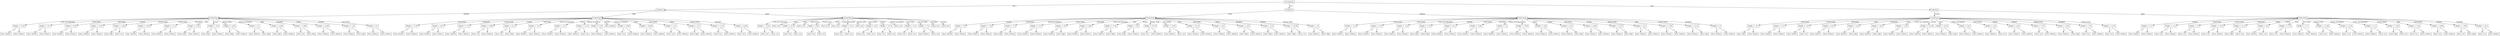 digraph Forest {
node [shape=box];
node0 [label="LocationType"];
node0 -> node1 [label="Tier 3"];
node1 [label="OutletSize"];
node1 -> node2 [label="Medium"];
node2 [label="ProductType"];
node2 -> node3 [label="Fruits and Vegetables"];
node3 [label="Weight <= 12,65"];
node3 -> node4 [label="<="];
node4 [label="Klasa: Medium"];
node3 -> node5 [label=">"];
node5 [label="Klasa: Medium"];
node2 -> node6 [label="Snack Foods"];
node6 [label="Weight <= 10,1"];
node6 -> node7 [label="<="];
node7 [label="Klasa: Medium"];
node6 -> node8 [label=">"];
node8 [label="Klasa: Medium"];
node2 -> node9 [label="Soft Drinks"];
node9 [label="Weight <= 8,52"];
node9 -> node10 [label="<="];
node10 [label="Klasa: Medium"];
node9 -> node11 [label=">"];
node11 [label="Klasa: Medium"];
node2 -> node12 [label="Canned"];
node12 [label="Weight <= 12,65"];
node12 -> node13 [label="<="];
node13 [label="Klasa: Medium"];
node12 -> node14 [label=">"];
node14 [label="Klasa: Medium"];
node2 -> node15 [label="Starchy Foods"];
node15 [label="Weight <= 12,65"];
node15 -> node16 [label="<="];
node16 [label="Klasa: High"];
node15 -> node17 [label=">"];
node17 [label="Klasa: Low"];
node2 -> node18 [label="Frozen Foods"];
node18 [label="Weight <= 12,65"];
node18 -> node19 [label="<="];
node19 [label="Klasa: Medium"];
node18 -> node20 [label=">"];
node20 [label="Klasa: Medium"];
node2 -> node21 [label="Household"];
node21 [label="Weight <= 11,3"];
node21 -> node22 [label="<="];
node22 [label="Klasa: Medium"];
node21 -> node23 [label=">"];
node23 [label="Klasa: Medium"];
node2 -> node24 [label="Dairy"];
node24 [label="Weight <= 12,65"];
node24 -> node25 [label="<="];
node25 [label="Klasa: High"];
node24 -> node26 [label=">"];
node26 [label="Klasa: Medium"];
node2 -> node27 [label="Breads"];
node27 [label="Weight <= 12,8"];
node27 -> node28 [label="<="];
node28 [label="Klasa: High"];
node27 -> node29 [label=">"];
node29 [label="Klasa: Medium"];
node2 -> node30 [label="Baking Goods"];
node30 [label="Weight <= 12,65"];
node30 -> node31 [label="<="];
node31 [label="Klasa: High"];
node30 -> node32 [label=">"];
node32 [label="Klasa: Medium"];
node2 -> node33 [label="Health and Hygiene"];
node33 [label="Weight <= 11"];
node33 -> node34 [label="<="];
node34 [label="Klasa: Medium"];
node33 -> node35 [label=">"];
node35 [label="Klasa: High"];
node2 -> node36 [label="Meat"];
node36 [label="Weight <= 12,65"];
node36 -> node37 [label="<="];
node37 [label="Klasa: High"];
node36 -> node38 [label=">"];
node38 [label="Klasa: Medium"];
node2 -> node39 [label="Breakfast"];
node39 [label="Weight <= 7,895"];
node39 -> node40 [label="<="];
node40 [label="Klasa: Low"];
node39 -> node41 [label=">"];
node41 [label="Klasa: High"];
node2 -> node42 [label="Others"];
node42 [label="Weight <= 9,395"];
node42 -> node43 [label="<="];
node43 [label="Klasa: Medium"];
node42 -> node44 [label=">"];
node44 [label="Klasa: Medium"];
node2 -> node45 [label="Seafood"];
node45 [label="Weight <= 7,42"];
node45 -> node46 [label="<="];
node46 [label="Klasa: Medium"];
node45 -> node47 [label=">"];
node47 [label="Klasa: High"];
node2 -> node48 [label="Hard Drinks"];
node48 [label="Weight <= 9,3"];
node48 -> node49 [label="<="];
node49 [label="Klasa: Medium"];
node48 -> node50 [label=">"];
node50 [label="Klasa: Medium"];
node1 -> node51 [label="High"];
node51 [label="ProductType"];
node51 -> node52 [label="Snack Foods"];
node52 [label="Weight <= 17,85"];
node52 -> node53 [label="<="];
node53 [label="Klasa: Medium"];
node52 -> node54 [label=">"];
node54 [label="Klasa: Medium"];
node51 -> node55 [label="Household"];
node55 [label="Weight <= 20,1"];
node55 -> node56 [label="<="];
node56 [label="Klasa: Medium"];
node55 -> node57 [label=">"];
node57 [label="Klasa: Medium"];
node51 -> node58 [label="Frozen Foods"];
node58 [label="Weight <= 17,6"];
node58 -> node59 [label="<="];
node59 [label="Klasa: Medium"];
node58 -> node60 [label=">"];
node60 [label="Klasa: Medium"];
node51 -> node61 [label="Canned"];
node61 [label="Weight <= 9,895"];
node61 -> node62 [label="<="];
node62 [label="Klasa: Low"];
node61 -> node63 [label=">"];
node63 [label="Klasa: Medium"];
node51 -> node64 [label="Soft Drinks"];
node64 [label="Weight <= 6,11"];
node64 -> node65 [label="<="];
node65 [label="Klasa: Low"];
node64 -> node66 [label=">"];
node66 [label="Klasa: High"];
node51 -> node67 [label="Fruits and Vegetables"];
node67 [label="Weight <= 10,3"];
node67 -> node68 [label="<="];
node68 [label="Klasa: Medium"];
node67 -> node69 [label=">"];
node69 [label="Klasa: Medium"];
node51 -> node70 [label="Breads"];
node70 [label="Weight <= 12,5"];
node70 -> node71 [label="<="];
node71 [label="Klasa: Medium"];
node70 -> node72 [label=">"];
node72 [label="Klasa: Medium"];
node51 -> node73 [label="Baking Goods"];
node73 [label="Weight <= 11,15"];
node73 -> node74 [label="<="];
node74 [label="Klasa: Medium"];
node73 -> node75 [label=">"];
node75 [label="Klasa: Low"];
node51 -> node76 [label="Meat"];
node76 [label="Weight <= 14,8"];
node76 -> node77 [label="<="];
node77 [label="Klasa: Medium"];
node76 -> node78 [label=">"];
node78 [label="Klasa: Medium"];
node51 -> node79 [label="Seafood"];
node79 [label="Klasa: Medium"];
node51 -> node80 [label="Health and Hygiene"];
node80 [label="Weight <= 8,645"];
node80 -> node81 [label="<="];
node81 [label="Klasa: Low"];
node80 -> node82 [label=">"];
node82 [label="Klasa: Medium"];
node51 -> node83 [label="Dairy"];
node83 [label="Weight <= 10,895"];
node83 -> node84 [label="<="];
node84 [label="Klasa: Medium"];
node83 -> node85 [label=">"];
node85 [label="Klasa: Medium"];
node51 -> node86 [label="Hard Drinks"];
node86 [label="Weight <= 14,7"];
node86 -> node87 [label="<="];
node87 [label="Klasa: Low"];
node86 -> node88 [label=">"];
node88 [label="Klasa: Medium"];
node51 -> node89 [label="Others"];
node89 [label="Weight <= 13,1"];
node89 -> node90 [label="<="];
node90 [label="Klasa: High"];
node89 -> node91 [label=">"];
node91 [label="Klasa: Medium"];
node51 -> node92 [label="Starchy Foods"];
node92 [label="Weight <= 12,15"];
node92 -> node93 [label="<="];
node93 [label="Klasa: Low"];
node92 -> node94 [label=">"];
node94 [label="Klasa: Medium"];
node51 -> node95 [label="Breakfast"];
node95 [label="Weight <= 6,425"];
node95 -> node96 [label="<="];
node96 [label="Klasa: Low"];
node95 -> node97 [label=">"];
node97 [label="Klasa: Medium"];
node1 -> node98 [label="Small"];
node98 [label="ProductType"];
node98 -> node99 [label="Fruits and Vegetables"];
node99 [label="Weight <= 12,35"];
node99 -> node100 [label="<="];
node100 [label="Klasa: Low"];
node99 -> node101 [label=">"];
node101 [label="Klasa: Low"];
node98 -> node102 [label="Dairy"];
node102 [label="Klasa: Low"];
node98 -> node103 [label="Meat"];
node103 [label="Weight <= 6,155"];
node103 -> node104 [label="<="];
node104 [label="Klasa: Low"];
node103 -> node105 [label=">"];
node105 [label="Klasa: Low"];
node98 -> node106 [label="Hard Drinks"];
node106 [label="Klasa: Low"];
node98 -> node107 [label="Frozen Foods"];
node107 [label="Weight <= 8,89"];
node107 -> node108 [label="<="];
node108 [label="Klasa: Low"];
node107 -> node109 [label=">"];
node109 [label="Klasa: Low"];
node98 -> node110 [label="Others"];
node110 [label="Klasa: Low"];
node98 -> node111 [label="Canned"];
node111 [label="Klasa: Low"];
node98 -> node112 [label="Household"];
node112 [label="Weight <= 10,1"];
node112 -> node113 [label="<="];
node113 [label="Klasa: Low"];
node112 -> node114 [label=">"];
node114 [label="Klasa: Low"];
node98 -> node115 [label="Baking Goods"];
node115 [label="Klasa: Low"];
node98 -> node116 [label="Snack Foods"];
node116 [label="Weight <= 8,27"];
node116 -> node117 [label="<="];
node117 [label="Klasa: Low"];
node116 -> node118 [label=">"];
node118 [label="Klasa: Low"];
node98 -> node119 [label="Breads"];
node119 [label="Weight <= 13,35"];
node119 -> node120 [label="<="];
node120 [label="Klasa: Low"];
node119 -> node121 [label=">"];
node121 [label="Klasa: Low"];
node98 -> node122 [label="Health and Hygiene"];
node122 [label="Klasa: Low"];
node98 -> node123 [label="Soft Drinks"];
node123 [label="Weight <= 12,3"];
node123 -> node124 [label="<="];
node124 [label="Klasa: Low"];
node123 -> node125 [label=">"];
node125 [label="Klasa: Low"];
node98 -> node126 [label="Starchy Foods"];
node126 [label="Weight <= 7,6"];
node126 -> node127 [label="<="];
node127 [label="Klasa: Medium"];
node126 -> node128 [label=">"];
node128 [label="Klasa: Low"];
node98 -> node129 [label="Breakfast"];
node129 [label="Klasa: Low"];
node98 -> node130 [label="Seafood"];
node130 [label="Klasa: Low"];
node0 -> node131 [label="Tier 2"];
node131 [label="OutletSize"];
node131 -> node132 [label="Small"];
node132 [label="ProductType"];
node132 -> node133 [label="Canned"];
node133 [label="Weight <= 15"];
node133 -> node134 [label="<="];
node134 [label="Klasa: Medium"];
node133 -> node135 [label=">"];
node135 [label="Klasa: Medium"];
node132 -> node136 [label="Snack Foods"];
node136 [label="Weight <= 7,76"];
node136 -> node137 [label="<="];
node137 [label="Klasa: Medium"];
node136 -> node138 [label=">"];
node138 [label="Klasa: Medium"];
node132 -> node139 [label="Health and Hygiene"];
node139 [label="Weight <= 7,5"];
node139 -> node140 [label="<="];
node140 [label="Klasa: High"];
node139 -> node141 [label=">"];
node141 [label="Klasa: Medium"];
node132 -> node142 [label="Frozen Foods"];
node142 [label="Weight <= 17,5"];
node142 -> node143 [label="<="];
node143 [label="Klasa: Medium"];
node142 -> node144 [label=">"];
node144 [label="Klasa: Medium"];
node132 -> node145 [label="Household"];
node145 [label="Weight <= 9,6"];
node145 -> node146 [label="<="];
node146 [label="Klasa: Medium"];
node145 -> node147 [label=">"];
node147 [label="Klasa: High"];
node132 -> node148 [label="Fruits and Vegetables"];
node148 [label="Weight <= 8,365"];
node148 -> node149 [label="<="];
node149 [label="Klasa: Medium"];
node148 -> node150 [label=">"];
node150 [label="Klasa: Medium"];
node132 -> node151 [label="Dairy"];
node151 [label="Weight <= 17,25"];
node151 -> node152 [label="<="];
node152 [label="Klasa: Medium"];
node151 -> node153 [label=">"];
node153 [label="Klasa: High"];
node132 -> node154 [label="Breads"];
node154 [label="Weight <= 14,5"];
node154 -> node155 [label="<="];
node155 [label="Klasa: High"];
node154 -> node156 [label=">"];
node156 [label="Klasa: Medium"];
node132 -> node157 [label="Baking Goods"];
node157 [label="Weight <= 6,715"];
node157 -> node158 [label="<="];
node158 [label="Klasa: Low"];
node157 -> node159 [label=">"];
node159 [label="Klasa: Medium"];
node132 -> node160 [label="Hard Drinks"];
node160 [label="Weight <= 18,35"];
node160 -> node161 [label="<="];
node161 [label="Klasa: Medium"];
node160 -> node162 [label=">"];
node162 [label="Klasa: Low"];
node132 -> node163 [label="Meat"];
node163 [label="Weight <= 12,15"];
node163 -> node164 [label="<="];
node164 [label="Klasa: Medium"];
node163 -> node165 [label=">"];
node165 [label="Klasa: Medium"];
node132 -> node166 [label="Soft Drinks"];
node166 [label="Weight <= 16,2"];
node166 -> node167 [label="<="];
node167 [label="Klasa: Medium"];
node166 -> node168 [label=">"];
node168 [label="Klasa: Medium"];
node132 -> node169 [label="Others"];
node169 [label="Weight <= 14,6"];
node169 -> node170 [label="<="];
node170 [label="Klasa: High"];
node169 -> node171 [label=">"];
node171 [label="Klasa: Medium"];
node132 -> node172 [label="Breakfast"];
node172 [label="Weight <= 11,6"];
node172 -> node173 [label="<="];
node173 [label="Klasa: High"];
node172 -> node174 [label=">"];
node174 [label="Klasa: Medium"];
node132 -> node175 [label="Seafood"];
node175 [label="Weight <= 10,395"];
node175 -> node176 [label="<="];
node176 [label="Klasa: High"];
node175 -> node177 [label=">"];
node177 [label="Klasa: Low"];
node132 -> node178 [label="Starchy Foods"];
node178 [label="Weight <= 16"];
node178 -> node179 [label="<="];
node179 [label="Klasa: Medium"];
node178 -> node180 [label=">"];
node180 [label="Klasa: High"];
node131 -> node181 [label="Medium"];
node181 [label="ProductType"];
node181 -> node182 [label="Frozen Foods"];
node182 [label="Weight <= 11,8"];
node182 -> node183 [label="<="];
node183 [label="Klasa: Medium"];
node182 -> node184 [label=">"];
node184 [label="Klasa: Medium"];
node181 -> node185 [label="Snack Foods"];
node185 [label="Weight <= 17,6"];
node185 -> node186 [label="<="];
node186 [label="Klasa: Medium"];
node185 -> node187 [label=">"];
node187 [label="Klasa: Medium"];
node181 -> node188 [label="Fruits and Vegetables"];
node188 [label="Weight <= 11,8"];
node188 -> node189 [label="<="];
node189 [label="Klasa: Medium"];
node188 -> node190 [label=">"];
node190 [label="Klasa: Medium"];
node181 -> node191 [label="Seafood"];
node191 [label="Weight <= 7,42"];
node191 -> node192 [label="<="];
node192 [label="Klasa: High"];
node191 -> node193 [label=">"];
node193 [label="Klasa: High"];
node181 -> node194 [label="Hard Drinks"];
node194 [label="Weight <= 10,1"];
node194 -> node195 [label="<="];
node195 [label="Klasa: Medium"];
node194 -> node196 [label=">"];
node196 [label="Klasa: Medium"];
node181 -> node197 [label="Household"];
node197 [label="Weight <= 7,825"];
node197 -> node198 [label="<="];
node198 [label="Klasa: Medium"];
node197 -> node199 [label=">"];
node199 [label="Klasa: Medium"];
node181 -> node200 [label="Health and Hygiene"];
node200 [label="Weight <= 12"];
node200 -> node201 [label="<="];
node201 [label="Klasa: Medium"];
node200 -> node202 [label=">"];
node202 [label="Klasa: Medium"];
node181 -> node203 [label="Dairy"];
node203 [label="Weight <= 7,935"];
node203 -> node204 [label="<="];
node204 [label="Klasa: Medium"];
node203 -> node205 [label=">"];
node205 [label="Klasa: Medium"];
node181 -> node206 [label="Others"];
node206 [label="Weight <= 14,6"];
node206 -> node207 [label="<="];
node207 [label="Klasa: Medium"];
node206 -> node208 [label=">"];
node208 [label="Klasa: Medium"];
node181 -> node209 [label="Canned"];
node209 [label="Weight <= 16,5"];
node209 -> node210 [label="<="];
node210 [label="Klasa: Medium"];
node209 -> node211 [label=">"];
node211 [label="Klasa: High"];
node181 -> node212 [label="Soft Drinks"];
node212 [label="Weight <= 9,395"];
node212 -> node213 [label="<="];
node213 [label="Klasa: Medium"];
node212 -> node214 [label=">"];
node214 [label="Klasa: Medium"];
node181 -> node215 [label="Breads"];
node215 [label="Weight <= 13,15"];
node215 -> node216 [label="<="];
node216 [label="Klasa: Medium"];
node215 -> node217 [label=">"];
node217 [label="Klasa: High"];
node181 -> node218 [label="Baking Goods"];
node218 [label="Weight <= 10,3"];
node218 -> node219 [label="<="];
node219 [label="Klasa: Medium"];
node218 -> node220 [label=">"];
node220 [label="Klasa: Medium"];
node181 -> node221 [label="Meat"];
node221 [label="Weight <= 9,195"];
node221 -> node222 [label="<="];
node222 [label="Klasa: Medium"];
node221 -> node223 [label=">"];
node223 [label="Klasa: Medium"];
node181 -> node224 [label="Starchy Foods"];
node224 [label="Weight <= 14,15"];
node224 -> node225 [label="<="];
node225 [label="Klasa: Medium"];
node224 -> node226 [label=">"];
node226 [label="Klasa: High"];
node181 -> node227 [label="Breakfast"];
node227 [label="Weight <= 9"];
node227 -> node228 [label="<="];
node228 [label="Klasa: Medium"];
node227 -> node229 [label=">"];
node229 [label="Klasa: Medium"];
node0 -> node230 [label="Tier 1"];
node230 [label="OutletSize"];
node230 -> node231 [label="Medium"];
node231 [label="ProductType"];
node231 -> node232 [label="Snack Foods"];
node232 [label="Weight <= 12,1"];
node232 -> node233 [label="<="];
node233 [label="Klasa: High"];
node232 -> node234 [label=">"];
node234 [label="Klasa: Medium"];
node231 -> node235 [label="Frozen Foods"];
node235 [label="Weight <= 15,1"];
node235 -> node236 [label="<="];
node236 [label="Klasa: Medium"];
node235 -> node237 [label=">"];
node237 [label="Klasa: Medium"];
node231 -> node238 [label="Soft Drinks"];
node238 [label="Weight <= 15,5"];
node238 -> node239 [label="<="];
node239 [label="Klasa: Medium"];
node238 -> node240 [label=">"];
node240 [label="Klasa: Low"];
node231 -> node241 [label="Meat"];
node241 [label="Weight <= 6,32"];
node241 -> node242 [label="<="];
node242 [label="Klasa: Medium"];
node241 -> node243 [label=">"];
node243 [label="Klasa: Medium"];
node231 -> node244 [label="Household"];
node244 [label="Weight <= 12,6"];
node244 -> node245 [label="<="];
node245 [label="Klasa: Medium"];
node244 -> node246 [label=">"];
node246 [label="Klasa: High"];
node231 -> node247 [label="Dairy"];
node247 [label="Weight <= 19,6"];
node247 -> node248 [label="<="];
node248 [label="Klasa: Medium"];
node247 -> node249 [label=">"];
node249 [label="Klasa: High"];
node231 -> node250 [label="Fruits and Vegetables"];
node250 [label="Weight <= 12,35"];
node250 -> node251 [label="<="];
node251 [label="Klasa: Medium"];
node250 -> node252 [label=">"];
node252 [label="Klasa: Medium"];
node231 -> node253 [label="Canned"];
node253 [label="Weight <= 10,195"];
node253 -> node254 [label="<="];
node254 [label="Klasa: Medium"];
node253 -> node255 [label=">"];
node255 [label="Klasa: Medium"];
node231 -> node256 [label="Others"];
node256 [label="Weight <= 16,35"];
node256 -> node257 [label="<="];
node257 [label="Klasa: Medium"];
node256 -> node258 [label=">"];
node258 [label="Klasa: High"];
node231 -> node259 [label="Health and Hygiene"];
node259 [label="Weight <= 16,2"];
node259 -> node260 [label="<="];
node260 [label="Klasa: Medium"];
node259 -> node261 [label=">"];
node261 [label="Klasa: Medium"];
node231 -> node262 [label="Hard Drinks"];
node262 [label="Weight <= 10,5"];
node262 -> node263 [label="<="];
node263 [label="Klasa: Medium"];
node262 -> node264 [label=">"];
node264 [label="Klasa: Low"];
node231 -> node265 [label="Breads"];
node265 [label="Weight <= 6,55"];
node265 -> node266 [label="<="];
node266 [label="Klasa: Medium"];
node265 -> node267 [label=">"];
node267 [label="Klasa: Medium"];
node231 -> node268 [label="Seafood"];
node268 [label="Weight <= 17,75"];
node268 -> node269 [label="<="];
node269 [label="Klasa: Low"];
node268 -> node270 [label=">"];
node270 [label="Klasa: Medium"];
node231 -> node271 [label="Baking Goods"];
node271 [label="Weight <= 19,35"];
node271 -> node272 [label="<="];
node272 [label="Klasa: Medium"];
node271 -> node273 [label=">"];
node273 [label="Klasa: High"];
node231 -> node274 [label="Breakfast"];
node274 [label="Weight <= 11,6"];
node274 -> node275 [label="<="];
node275 [label="Klasa: Low"];
node274 -> node276 [label=">"];
node276 [label="Klasa: Medium"];
node231 -> node277 [label="Starchy Foods"];
node277 [label="Weight <= 12,15"];
node277 -> node278 [label="<="];
node278 [label="Klasa: Low"];
node277 -> node279 [label=">"];
node279 [label="Klasa: Medium"];
node230 -> node280 [label="Small"];
node280 [label="ProductType"];
node280 -> node281 [label="Canned"];
node281 [label="Weight <= 14,1"];
node281 -> node282 [label="<="];
node282 [label="Klasa: Medium"];
node281 -> node283 [label=">"];
node283 [label="Klasa: Medium"];
node280 -> node284 [label="Snack Foods"];
node284 [label="Weight <= 13,3"];
node284 -> node285 [label="<="];
node285 [label="Klasa: Low"];
node284 -> node286 [label=">"];
node286 [label="Klasa: Medium"];
node280 -> node287 [label="Frozen Foods"];
node287 [label="Weight <= 13"];
node287 -> node288 [label="<="];
node288 [label="Klasa: Low"];
node287 -> node289 [label=">"];
node289 [label="Klasa: Medium"];
node280 -> node290 [label="Household"];
node290 [label="Weight <= 12,35"];
node290 -> node291 [label="<="];
node291 [label="Klasa: Low"];
node290 -> node292 [label=">"];
node292 [label="Klasa: Medium"];
node280 -> node293 [label="Others"];
node293 [label="Weight <= 12,15"];
node293 -> node294 [label="<="];
node294 [label="Klasa: High"];
node293 -> node295 [label=">"];
node295 [label="Klasa: Low"];
node280 -> node296 [label="Breads"];
node296 [label="Weight <= 8,6"];
node296 -> node297 [label="<="];
node297 [label="Klasa: Medium"];
node296 -> node298 [label=">"];
node298 [label="Klasa: Low"];
node280 -> node299 [label="Dairy"];
node299 [label="Weight <= 17,75"];
node299 -> node300 [label="<="];
node300 [label="Klasa: Low"];
node299 -> node301 [label=">"];
node301 [label="Klasa: Medium"];
node280 -> node302 [label="Soft Drinks"];
node302 [label="Weight <= 11,7"];
node302 -> node303 [label="<="];
node303 [label="Klasa: Medium"];
node302 -> node304 [label=">"];
node304 [label="Klasa: Medium"];
node280 -> node305 [label="Baking Goods"];
node305 [label="Weight <= 12,325"];
node305 -> node306 [label="<="];
node306 [label="Klasa: Low"];
node305 -> node307 [label=">"];
node307 [label="Klasa: Medium"];
node280 -> node308 [label="Health and Hygiene"];
node308 [label="Weight <= 12,35"];
node308 -> node309 [label="<="];
node309 [label="Klasa: Low"];
node308 -> node310 [label=">"];
node310 [label="Klasa: Medium"];
node280 -> node311 [label="Fruits and Vegetables"];
node311 [label="Weight <= 11,1"];
node311 -> node312 [label="<="];
node312 [label="Klasa: Medium"];
node311 -> node313 [label=">"];
node313 [label="Klasa: Low"];
node280 -> node314 [label="Starchy Foods"];
node314 [label="Weight <= 7,435"];
node314 -> node315 [label="<="];
node315 [label="Klasa: High"];
node314 -> node316 [label=">"];
node316 [label="Klasa: Low"];
node280 -> node317 [label="Meat"];
node317 [label="Weight <= 14,8"];
node317 -> node318 [label="<="];
node318 [label="Klasa: Low"];
node317 -> node319 [label=">"];
node319 [label="Klasa: Medium"];
node280 -> node320 [label="Hard Drinks"];
node320 [label="Weight <= 9,848"];
node320 -> node321 [label="<="];
node321 [label="Klasa: Low"];
node320 -> node322 [label=">"];
node322 [label="Klasa: Medium"];
node280 -> node323 [label="Seafood"];
node323 [label="Weight <= 7,695"];
node323 -> node324 [label="<="];
node324 [label="Klasa: Low"];
node323 -> node325 [label=">"];
node325 [label="Klasa: High"];
node280 -> node326 [label="Breakfast"];
node326 [label="Weight <= 20,2"];
node326 -> node327 [label="<="];
node327 [label="Klasa: Low"];
node326 -> node328 [label=">"];
node328 [label="Klasa: Medium"];
}
